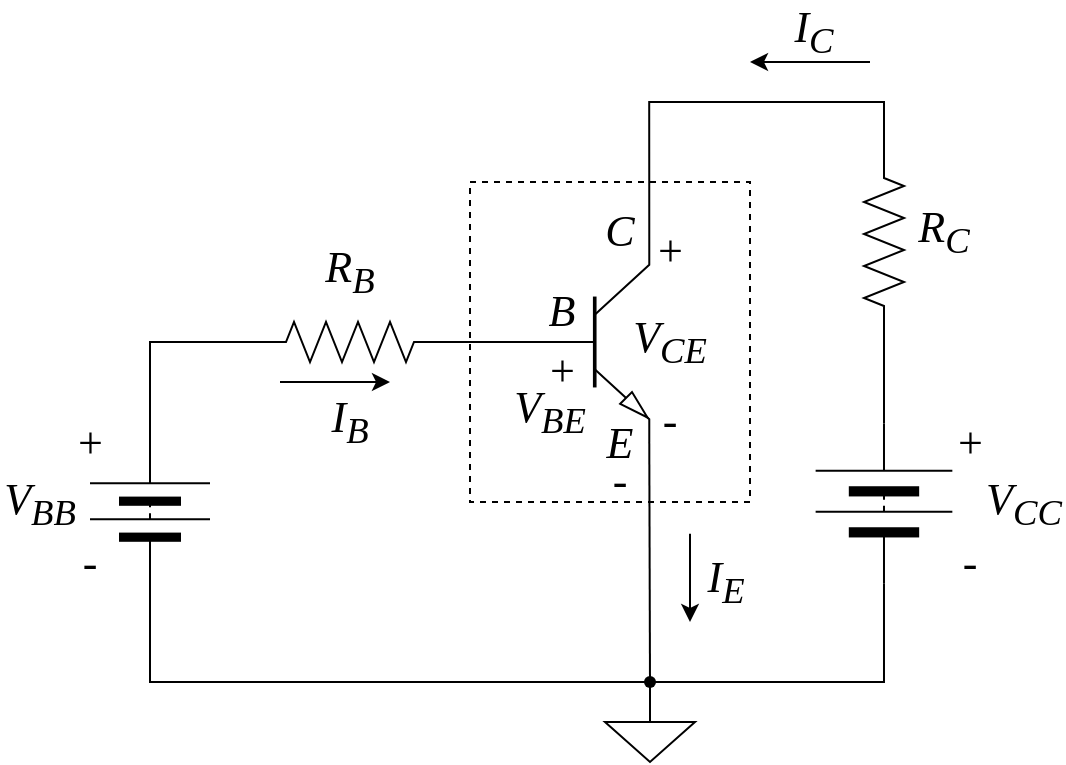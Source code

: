 <mxfile version="22.0.3" type="device">
  <diagram name="Trang-1" id="p3L7rvH2eRiXVQYqftbW">
    <mxGraphModel dx="1036" dy="606" grid="1" gridSize="10" guides="1" tooltips="1" connect="1" arrows="1" fold="1" page="1" pageScale="1" pageWidth="1100" pageHeight="850" math="1" shadow="0">
      <root>
        <mxCell id="0" />
        <mxCell id="1" parent="0" />
        <mxCell id="9SKw-1W0MjyN7YVq_DN_-28" value="&lt;font face=&quot;Times New Roman&quot;&gt;&lt;i&gt;V&lt;sub&gt;CE&lt;/sub&gt;&lt;/i&gt;&lt;/font&gt;" style="text;html=1;strokeColor=none;fillColor=none;align=center;verticalAlign=middle;whiteSpace=wrap;rounded=0;fontSize=22;fontFamily=Helvetica;fontColor=default;strokeWidth=20;movable=1;resizable=1;rotatable=1;deletable=1;editable=1;locked=0;connectable=1;" parent="1" vertex="1">
          <mxGeometry x="440.0" y="275" width="40" height="30" as="geometry" />
        </mxCell>
        <mxCell id="9SKw-1W0MjyN7YVq_DN_-39" value="" style="rounded=0;whiteSpace=wrap;html=1;strokeWidth=1;align=center;verticalAlign=middle;fontFamily=Helvetica;fontSize=22;fontColor=default;fillColor=none;gradientColor=none;dashed=1;movable=1;resizable=1;rotatable=1;deletable=1;editable=1;locked=0;connectable=1;" parent="1" vertex="1">
          <mxGeometry x="360" y="210" width="140" height="160" as="geometry" />
        </mxCell>
        <mxCell id="9SKw-1W0MjyN7YVq_DN_-1" value="" style="verticalLabelPosition=bottom;shadow=0;dashed=0;align=center;html=1;verticalAlign=top;shape=mxgraph.electrical.transistors.npn_transistor_5;fontSize=22;movable=1;resizable=1;rotatable=1;deletable=1;editable=1;locked=0;connectable=1;" parent="1" vertex="1">
          <mxGeometry x="385.82" y="240" width="64" height="100" as="geometry" />
        </mxCell>
        <mxCell id="9SKw-1W0MjyN7YVq_DN_-6" style="edgeStyle=orthogonalEdgeStyle;rounded=0;orthogonalLoop=1;jettySize=auto;html=1;exitX=1;exitY=0.5;exitDx=0;exitDy=0;exitPerimeter=0;endArrow=none;endFill=0;fontSize=22;movable=1;resizable=1;rotatable=1;deletable=1;editable=1;locked=0;connectable=1;" parent="1" source="9SKw-1W0MjyN7YVq_DN_-2" target="9SKw-1W0MjyN7YVq_DN_-5" edge="1">
          <mxGeometry relative="1" as="geometry" />
        </mxCell>
        <mxCell id="9SKw-1W0MjyN7YVq_DN_-2" value="" style="pointerEvents=1;verticalLabelPosition=bottom;shadow=0;dashed=0;align=center;html=1;verticalAlign=top;shape=mxgraph.electrical.resistors.resistor_2;rotation=90;aspect=fixed;fontSize=22;movable=1;resizable=1;rotatable=1;deletable=1;editable=1;locked=0;connectable=1;" parent="1" vertex="1">
          <mxGeometry x="517" y="230" width="100" height="20" as="geometry" />
        </mxCell>
        <mxCell id="9SKw-1W0MjyN7YVq_DN_-3" value="" style="pointerEvents=1;verticalLabelPosition=bottom;shadow=0;dashed=0;align=center;html=1;verticalAlign=top;shape=mxgraph.electrical.resistors.resistor_2;fontSize=22;movable=1;resizable=1;rotatable=1;deletable=1;editable=1;locked=0;connectable=1;" parent="1" vertex="1">
          <mxGeometry x="250" y="280" width="100" height="20" as="geometry" />
        </mxCell>
        <mxCell id="9SKw-1W0MjyN7YVq_DN_-4" value="" style="pointerEvents=1;verticalLabelPosition=bottom;shadow=0;dashed=0;align=center;html=1;verticalAlign=top;shape=mxgraph.electrical.miscellaneous.batteryStack;rotation=-90;fontSize=22;movable=1;resizable=1;rotatable=1;deletable=1;editable=1;locked=0;connectable=1;" parent="1" vertex="1">
          <mxGeometry x="165" y="345" width="70" height="60" as="geometry" />
        </mxCell>
        <mxCell id="9SKw-1W0MjyN7YVq_DN_-15" style="edgeStyle=orthogonalEdgeStyle;shape=connector;rounded=0;orthogonalLoop=1;jettySize=auto;html=1;exitX=0;exitY=0.5;exitDx=0;exitDy=0;labelBackgroundColor=default;strokeColor=default;align=center;verticalAlign=middle;fontFamily=Helvetica;fontSize=22;fontColor=default;endArrow=none;endFill=0;movable=1;resizable=1;rotatable=1;deletable=1;editable=1;locked=0;connectable=1;" parent="1" source="9SKw-1W0MjyN7YVq_DN_-5" target="9SKw-1W0MjyN7YVq_DN_-14" edge="1">
          <mxGeometry relative="1" as="geometry">
            <Array as="points">
              <mxPoint x="567" y="460" />
            </Array>
          </mxGeometry>
        </mxCell>
        <mxCell id="9SKw-1W0MjyN7YVq_DN_-5" value="" style="pointerEvents=1;verticalLabelPosition=bottom;shadow=0;dashed=0;align=center;html=1;verticalAlign=top;shape=mxgraph.electrical.miscellaneous.batteryStack;rotation=-90;aspect=fixed;fontSize=22;movable=1;resizable=1;rotatable=1;deletable=1;editable=1;locked=0;connectable=1;" parent="1" vertex="1">
          <mxGeometry x="526.92" y="336.64" width="80.15" height="68.36" as="geometry" />
        </mxCell>
        <mxCell id="9SKw-1W0MjyN7YVq_DN_-7" style="edgeStyle=orthogonalEdgeStyle;rounded=0;orthogonalLoop=1;jettySize=auto;html=1;exitX=1;exitY=0.5;exitDx=0;exitDy=0;entryX=0;entryY=0.5;entryDx=0;entryDy=0;entryPerimeter=0;endArrow=none;endFill=0;fontSize=22;movable=1;resizable=1;rotatable=1;deletable=1;editable=1;locked=0;connectable=1;" parent="1" source="9SKw-1W0MjyN7YVq_DN_-4" target="9SKw-1W0MjyN7YVq_DN_-3" edge="1">
          <mxGeometry relative="1" as="geometry" />
        </mxCell>
        <mxCell id="9SKw-1W0MjyN7YVq_DN_-8" style="edgeStyle=orthogonalEdgeStyle;shape=connector;rounded=0;orthogonalLoop=1;jettySize=auto;html=1;exitX=1;exitY=0.5;exitDx=0;exitDy=0;exitPerimeter=0;entryX=0;entryY=0.5;entryDx=0;entryDy=0;entryPerimeter=0;labelBackgroundColor=default;strokeColor=default;align=center;verticalAlign=middle;fontFamily=Helvetica;fontSize=22;fontColor=default;endArrow=none;endFill=0;movable=1;resizable=1;rotatable=1;deletable=1;editable=1;locked=0;connectable=1;" parent="1" source="9SKw-1W0MjyN7YVq_DN_-3" target="9SKw-1W0MjyN7YVq_DN_-1" edge="1">
          <mxGeometry relative="1" as="geometry" />
        </mxCell>
        <mxCell id="9SKw-1W0MjyN7YVq_DN_-9" style="edgeStyle=orthogonalEdgeStyle;shape=connector;rounded=0;orthogonalLoop=1;jettySize=auto;html=1;exitX=0;exitY=0.5;exitDx=0;exitDy=0;exitPerimeter=0;entryX=1;entryY=0;entryDx=0;entryDy=0;entryPerimeter=0;labelBackgroundColor=default;strokeColor=default;align=center;verticalAlign=middle;fontFamily=Helvetica;fontSize=22;fontColor=default;endArrow=none;endFill=0;movable=1;resizable=1;rotatable=1;deletable=1;editable=1;locked=0;connectable=1;" parent="1" source="9SKw-1W0MjyN7YVq_DN_-2" target="9SKw-1W0MjyN7YVq_DN_-1" edge="1">
          <mxGeometry relative="1" as="geometry" />
        </mxCell>
        <mxCell id="9SKw-1W0MjyN7YVq_DN_-10" value="" style="pointerEvents=1;verticalLabelPosition=bottom;shadow=0;dashed=0;align=center;html=1;verticalAlign=top;shape=mxgraph.electrical.signal_sources.signal_ground;fontFamily=Helvetica;fontSize=22;fontColor=default;movable=1;resizable=1;rotatable=1;deletable=1;editable=1;locked=0;connectable=1;" parent="1" vertex="1">
          <mxGeometry x="427.5" y="470" width="45" height="30" as="geometry" />
        </mxCell>
        <mxCell id="9SKw-1W0MjyN7YVq_DN_-14" value="" style="shape=waypoint;sketch=0;size=6;pointerEvents=1;points=[];fillColor=none;resizable=1;rotatable=1;perimeter=centerPerimeter;snapToPoint=1;fontFamily=Helvetica;fontSize=22;fontColor=default;movable=1;deletable=1;editable=1;locked=0;connectable=1;" parent="1" vertex="1">
          <mxGeometry x="440" y="450" width="20" height="20" as="geometry" />
        </mxCell>
        <mxCell id="9SKw-1W0MjyN7YVq_DN_-16" style="edgeStyle=orthogonalEdgeStyle;shape=connector;rounded=0;orthogonalLoop=1;jettySize=auto;html=1;exitX=0;exitY=0.5;exitDx=0;exitDy=0;entryX=0.5;entryY=0;entryDx=0;entryDy=0;entryPerimeter=0;labelBackgroundColor=default;strokeColor=default;align=center;verticalAlign=middle;fontFamily=Helvetica;fontSize=22;fontColor=default;endArrow=none;endFill=0;movable=1;resizable=1;rotatable=1;deletable=1;editable=1;locked=0;connectable=1;" parent="1" source="9SKw-1W0MjyN7YVq_DN_-4" target="9SKw-1W0MjyN7YVq_DN_-10" edge="1">
          <mxGeometry relative="1" as="geometry">
            <Array as="points">
              <mxPoint x="200" y="460" />
            </Array>
          </mxGeometry>
        </mxCell>
        <mxCell id="9SKw-1W0MjyN7YVq_DN_-17" style="edgeStyle=orthogonalEdgeStyle;shape=connector;rounded=0;orthogonalLoop=1;jettySize=auto;html=1;exitX=1;exitY=1;exitDx=0;exitDy=0;exitPerimeter=0;entryX=0.643;entryY=0.221;entryDx=0;entryDy=0;entryPerimeter=0;labelBackgroundColor=default;strokeColor=default;align=center;verticalAlign=middle;fontFamily=Helvetica;fontSize=22;fontColor=default;endArrow=none;endFill=0;movable=1;resizable=1;rotatable=1;deletable=1;editable=1;locked=0;connectable=1;" parent="1" source="9SKw-1W0MjyN7YVq_DN_-1" target="9SKw-1W0MjyN7YVq_DN_-14" edge="1">
          <mxGeometry relative="1" as="geometry">
            <Array as="points">
              <mxPoint x="450" y="340" />
            </Array>
          </mxGeometry>
        </mxCell>
        <mxCell id="9SKw-1W0MjyN7YVq_DN_-18" value="&lt;font face=&quot;Times New Roman&quot;&gt;&lt;i&gt;R&lt;sub&gt;C&lt;/sub&gt;&lt;/i&gt;&lt;/font&gt;" style="text;html=1;strokeColor=none;fillColor=none;align=center;verticalAlign=middle;whiteSpace=wrap;rounded=0;fontSize=22;fontFamily=Helvetica;fontColor=default;strokeWidth=20;movable=1;resizable=1;rotatable=1;deletable=1;editable=1;locked=0;connectable=1;" parent="1" vertex="1">
          <mxGeometry x="577" y="220" width="40" height="30" as="geometry" />
        </mxCell>
        <mxCell id="9SKw-1W0MjyN7YVq_DN_-20" value="&lt;font face=&quot;Times New Roman&quot;&gt;&lt;i&gt;V&lt;sub&gt;CC&lt;/sub&gt;&lt;/i&gt;&lt;/font&gt;" style="text;html=1;strokeColor=none;fillColor=none;align=center;verticalAlign=middle;whiteSpace=wrap;rounded=0;fontSize=22;fontFamily=Helvetica;fontColor=default;strokeWidth=20;movable=1;resizable=1;rotatable=1;deletable=1;editable=1;locked=0;connectable=1;" parent="1" vertex="1">
          <mxGeometry x="617.0" y="355.82" width="40" height="30" as="geometry" />
        </mxCell>
        <mxCell id="9SKw-1W0MjyN7YVq_DN_-22" value="&lt;font face=&quot;Times New Roman&quot;&gt;&lt;i&gt;V&lt;sub&gt;BB&lt;/sub&gt;&lt;/i&gt;&lt;/font&gt;" style="text;html=1;strokeColor=none;fillColor=none;align=center;verticalAlign=middle;whiteSpace=wrap;rounded=0;fontSize=22;fontFamily=Helvetica;fontColor=default;strokeWidth=20;movable=1;resizable=1;rotatable=1;deletable=1;editable=1;locked=0;connectable=1;" parent="1" vertex="1">
          <mxGeometry x="125" y="355.82" width="40" height="30" as="geometry" />
        </mxCell>
        <mxCell id="9SKw-1W0MjyN7YVq_DN_-23" value="&lt;font face=&quot;Times New Roman&quot;&gt;&lt;i&gt;R&lt;sub&gt;B&lt;/sub&gt;&lt;/i&gt;&lt;/font&gt;" style="text;html=1;strokeColor=none;fillColor=none;align=center;verticalAlign=middle;whiteSpace=wrap;rounded=0;fontSize=22;fontFamily=Helvetica;fontColor=default;strokeWidth=20;movable=1;resizable=1;rotatable=1;deletable=1;editable=1;locked=0;connectable=1;" parent="1" vertex="1">
          <mxGeometry x="280.0" y="240" width="40" height="30" as="geometry" />
        </mxCell>
        <mxCell id="9SKw-1W0MjyN7YVq_DN_-24" value="" style="endArrow=classic;html=1;rounded=0;labelBackgroundColor=default;strokeColor=default;align=center;verticalAlign=middle;fontFamily=Helvetica;fontSize=22;fontColor=default;shape=connector;movable=1;resizable=1;rotatable=1;deletable=1;editable=1;locked=0;connectable=1;" parent="1" edge="1">
          <mxGeometry width="50" height="50" relative="1" as="geometry">
            <mxPoint x="560" y="150" as="sourcePoint" />
            <mxPoint x="500" y="150" as="targetPoint" />
          </mxGeometry>
        </mxCell>
        <mxCell id="9SKw-1W0MjyN7YVq_DN_-25" value="&lt;span style=&quot;font-weight: 400;&quot;&gt;I&lt;sub&gt;C&lt;/sub&gt;&lt;/span&gt;" style="text;html=1;strokeColor=none;fillColor=none;align=center;verticalAlign=middle;whiteSpace=wrap;rounded=0;fontSize=22;fontFamily=Times New Roman;fontColor=default;fontStyle=3;movable=1;resizable=1;rotatable=1;deletable=1;editable=1;locked=0;connectable=1;" parent="1" vertex="1">
          <mxGeometry x="517" y="120" width="30" height="30" as="geometry" />
        </mxCell>
        <mxCell id="9SKw-1W0MjyN7YVq_DN_-26" value="" style="endArrow=classic;html=1;rounded=0;labelBackgroundColor=default;strokeColor=default;align=center;verticalAlign=middle;fontFamily=Helvetica;fontSize=22;fontColor=default;shape=connector;movable=1;resizable=1;rotatable=1;deletable=1;editable=1;locked=0;connectable=1;" parent="1" edge="1">
          <mxGeometry width="50" height="50" relative="1" as="geometry">
            <mxPoint x="265" y="310" as="sourcePoint" />
            <mxPoint x="320" y="310" as="targetPoint" />
          </mxGeometry>
        </mxCell>
        <mxCell id="9SKw-1W0MjyN7YVq_DN_-27" value="&lt;span style=&quot;font-weight: 400;&quot;&gt;I&lt;sub&gt;B&lt;/sub&gt;&lt;/span&gt;" style="text;html=1;strokeColor=none;fillColor=none;align=center;verticalAlign=middle;whiteSpace=wrap;rounded=0;fontSize=22;fontFamily=Times New Roman;fontColor=default;fontStyle=3;movable=1;resizable=1;rotatable=1;deletable=1;editable=1;locked=0;connectable=1;" parent="1" vertex="1">
          <mxGeometry x="285" y="315" width="30" height="30" as="geometry" />
        </mxCell>
        <mxCell id="9SKw-1W0MjyN7YVq_DN_-29" value="&lt;font face=&quot;Times New Roman&quot;&gt;&lt;i&gt;V&lt;sub&gt;BE&lt;/sub&gt;&lt;/i&gt;&lt;/font&gt;" style="text;html=1;strokeColor=none;fillColor=none;align=center;verticalAlign=middle;whiteSpace=wrap;rounded=0;fontSize=22;fontFamily=Helvetica;fontColor=default;strokeWidth=20;movable=1;resizable=1;rotatable=1;deletable=1;editable=1;locked=0;connectable=1;" parent="1" vertex="1">
          <mxGeometry x="379.82" y="310" width="40" height="30" as="geometry" />
        </mxCell>
        <mxCell id="9SKw-1W0MjyN7YVq_DN_-30" value="&lt;font face=&quot;Times New Roman&quot;&gt;&lt;i&gt;+&lt;/i&gt;&lt;/font&gt;" style="text;html=1;strokeColor=none;fillColor=none;align=center;verticalAlign=middle;whiteSpace=wrap;rounded=0;fontSize=22;fontFamily=Helvetica;fontColor=default;strokeWidth=20;movable=1;resizable=1;rotatable=1;deletable=1;editable=1;locked=0;connectable=1;" parent="1" vertex="1">
          <mxGeometry x="440.0" y="230" width="40" height="30" as="geometry" />
        </mxCell>
        <mxCell id="9SKw-1W0MjyN7YVq_DN_-34" value="&lt;font face=&quot;Times New Roman&quot;&gt;&lt;i&gt;-&lt;/i&gt;&lt;/font&gt;" style="text;html=1;strokeColor=none;fillColor=none;align=center;verticalAlign=middle;whiteSpace=wrap;rounded=0;fontSize=22;fontFamily=Helvetica;fontColor=default;strokeWidth=20;movable=1;resizable=1;rotatable=1;deletable=1;editable=1;locked=0;connectable=1;" parent="1" vertex="1">
          <mxGeometry x="440.0" y="315" width="40" height="30" as="geometry" />
        </mxCell>
        <mxCell id="9SKw-1W0MjyN7YVq_DN_-35" value="&lt;font face=&quot;Times New Roman&quot;&gt;&lt;i&gt;+&lt;/i&gt;&lt;/font&gt;" style="text;html=1;strokeColor=none;fillColor=none;align=center;verticalAlign=middle;whiteSpace=wrap;rounded=0;fontSize=22;fontFamily=Helvetica;fontColor=default;strokeWidth=20;movable=1;resizable=1;rotatable=1;deletable=1;editable=1;locked=0;connectable=1;" parent="1" vertex="1">
          <mxGeometry x="390.82" y="295" width="30" height="20" as="geometry" />
        </mxCell>
        <mxCell id="9SKw-1W0MjyN7YVq_DN_-36" value="&lt;font face=&quot;Times New Roman&quot;&gt;&lt;i&gt;-&lt;/i&gt;&lt;/font&gt;" style="text;html=1;strokeColor=none;fillColor=none;align=center;verticalAlign=middle;whiteSpace=wrap;rounded=0;fontSize=22;fontFamily=Helvetica;fontColor=default;strokeWidth=20;movable=1;resizable=1;rotatable=1;deletable=1;editable=1;locked=0;connectable=1;" parent="1" vertex="1">
          <mxGeometry x="419.82" y="350" width="30" height="20" as="geometry" />
        </mxCell>
        <mxCell id="9SKw-1W0MjyN7YVq_DN_-37" value="" style="endArrow=classic;html=1;rounded=0;labelBackgroundColor=default;strokeColor=default;align=center;verticalAlign=middle;fontFamily=Helvetica;fontSize=22;fontColor=default;shape=connector;movable=1;resizable=1;rotatable=1;deletable=1;editable=1;locked=0;connectable=1;" parent="1" edge="1">
          <mxGeometry width="50" height="50" relative="1" as="geometry">
            <mxPoint x="470" y="385.82" as="sourcePoint" />
            <mxPoint x="470" y="430" as="targetPoint" />
          </mxGeometry>
        </mxCell>
        <mxCell id="9SKw-1W0MjyN7YVq_DN_-38" value="&lt;span style=&quot;font-weight: 400;&quot;&gt;I&lt;sub&gt;E&lt;/sub&gt;&lt;/span&gt;" style="text;html=1;strokeColor=none;fillColor=none;align=center;verticalAlign=middle;whiteSpace=wrap;rounded=0;fontSize=22;fontFamily=Times New Roman;fontColor=default;fontStyle=3;movable=1;resizable=1;rotatable=1;deletable=1;editable=1;locked=0;connectable=1;" parent="1" vertex="1">
          <mxGeometry x="472.5" y="395" width="30" height="30" as="geometry" />
        </mxCell>
        <mxCell id="9SKw-1W0MjyN7YVq_DN_-40" value="&lt;span style=&quot;font-weight: 400;&quot;&gt;C&lt;/span&gt;" style="text;html=1;strokeColor=none;fillColor=none;align=center;verticalAlign=middle;whiteSpace=wrap;rounded=0;fontSize=22;fontFamily=Times New Roman;fontColor=default;fontStyle=3;movable=1;resizable=1;rotatable=1;deletable=1;editable=1;locked=0;connectable=1;" parent="1" vertex="1">
          <mxGeometry x="419.82" y="220" width="30" height="30" as="geometry" />
        </mxCell>
        <mxCell id="9SKw-1W0MjyN7YVq_DN_-41" value="&lt;span style=&quot;font-weight: 400;&quot;&gt;B&lt;/span&gt;" style="text;html=1;strokeColor=none;fillColor=none;align=center;verticalAlign=middle;whiteSpace=wrap;rounded=0;fontSize=22;fontFamily=Times New Roman;fontColor=default;fontStyle=3;movable=1;resizable=1;rotatable=1;deletable=1;editable=1;locked=0;connectable=1;" parent="1" vertex="1">
          <mxGeometry x="390.82" y="260" width="30" height="30" as="geometry" />
        </mxCell>
        <mxCell id="9SKw-1W0MjyN7YVq_DN_-42" value="&lt;span style=&quot;font-weight: 400;&quot;&gt;E&lt;/span&gt;" style="text;html=1;strokeColor=none;fillColor=none;align=center;verticalAlign=middle;whiteSpace=wrap;rounded=0;fontSize=22;fontFamily=Times New Roman;fontColor=default;fontStyle=3;movable=1;resizable=1;rotatable=1;deletable=1;editable=1;locked=0;connectable=1;" parent="1" vertex="1">
          <mxGeometry x="419.82" y="325.82" width="30" height="30" as="geometry" />
        </mxCell>
        <mxCell id="9SKw-1W0MjyN7YVq_DN_-43" value="&lt;font face=&quot;Times New Roman&quot;&gt;&lt;i&gt;+&lt;/i&gt;&lt;/font&gt;" style="text;html=1;strokeColor=none;fillColor=none;align=center;verticalAlign=middle;whiteSpace=wrap;rounded=0;fontSize=22;fontFamily=Helvetica;fontColor=default;strokeWidth=20;movable=1;resizable=1;rotatable=1;deletable=1;editable=1;locked=0;connectable=1;" parent="1" vertex="1">
          <mxGeometry x="590.0" y="325.82" width="40" height="30" as="geometry" />
        </mxCell>
        <mxCell id="9SKw-1W0MjyN7YVq_DN_-44" value="&lt;font face=&quot;Times New Roman&quot;&gt;&lt;i&gt;-&lt;/i&gt;&lt;/font&gt;" style="text;html=1;strokeColor=none;fillColor=none;align=center;verticalAlign=middle;whiteSpace=wrap;rounded=0;fontSize=22;fontFamily=Helvetica;fontColor=default;strokeWidth=20;movable=1;resizable=1;rotatable=1;deletable=1;editable=1;locked=0;connectable=1;" parent="1" vertex="1">
          <mxGeometry x="590.0" y="385.82" width="40" height="30" as="geometry" />
        </mxCell>
        <mxCell id="9SKw-1W0MjyN7YVq_DN_-45" value="&lt;font face=&quot;Times New Roman&quot;&gt;&lt;i&gt;+&lt;/i&gt;&lt;/font&gt;" style="text;html=1;strokeColor=none;fillColor=none;align=center;verticalAlign=middle;whiteSpace=wrap;rounded=0;fontSize=22;fontFamily=Helvetica;fontColor=default;strokeWidth=20;movable=1;resizable=1;rotatable=1;deletable=1;editable=1;locked=0;connectable=1;" parent="1" vertex="1">
          <mxGeometry x="150.0" y="325.82" width="40" height="30" as="geometry" />
        </mxCell>
        <mxCell id="9SKw-1W0MjyN7YVq_DN_-46" value="&lt;font face=&quot;Times New Roman&quot;&gt;&lt;i&gt;-&lt;/i&gt;&lt;/font&gt;" style="text;html=1;strokeColor=none;fillColor=none;align=center;verticalAlign=middle;whiteSpace=wrap;rounded=0;fontSize=22;fontFamily=Helvetica;fontColor=default;strokeWidth=20;movable=1;resizable=1;rotatable=1;deletable=1;editable=1;locked=0;connectable=1;" parent="1" vertex="1">
          <mxGeometry x="150.0" y="385.82" width="40" height="30" as="geometry" />
        </mxCell>
      </root>
    </mxGraphModel>
  </diagram>
</mxfile>
